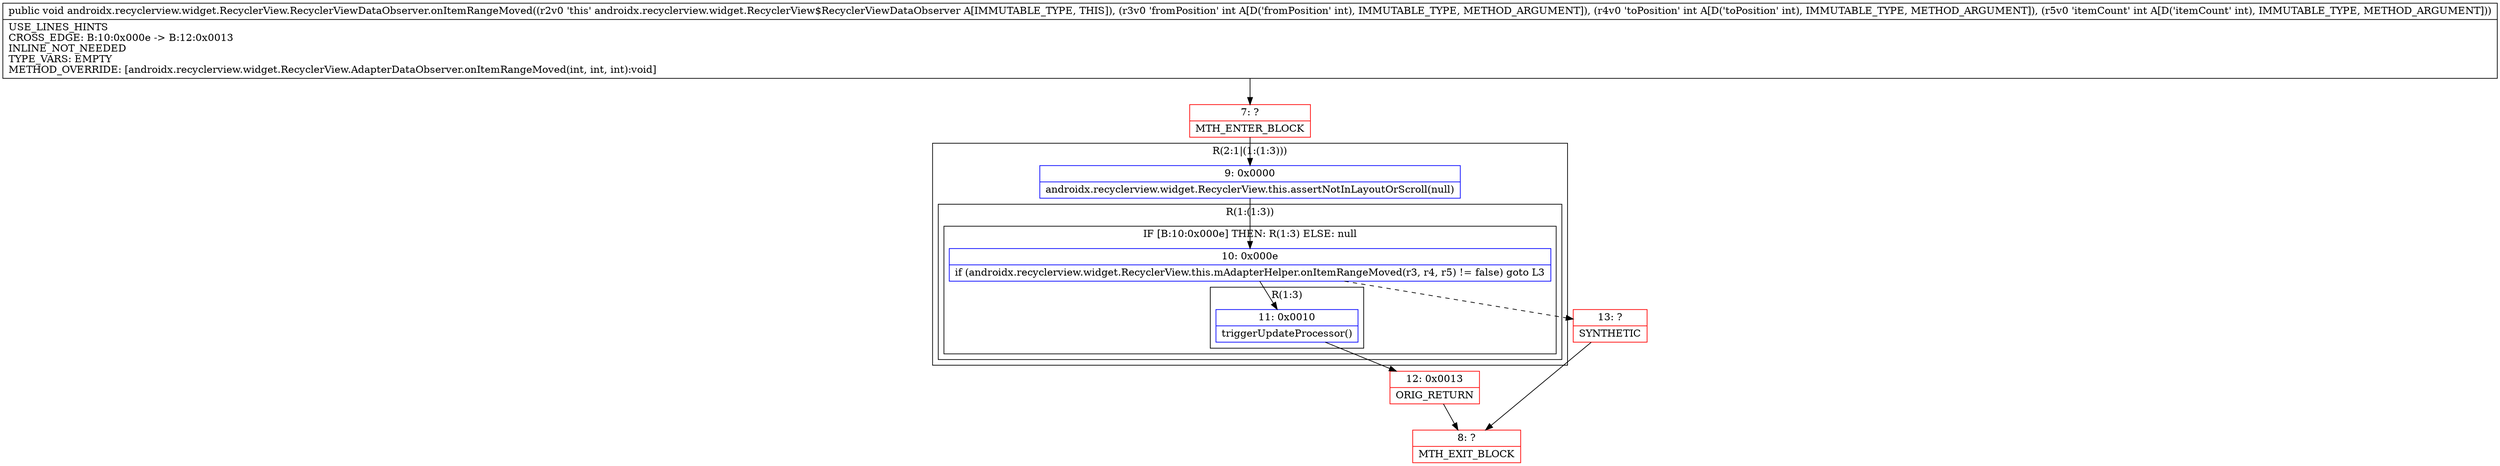 digraph "CFG forandroidx.recyclerview.widget.RecyclerView.RecyclerViewDataObserver.onItemRangeMoved(III)V" {
subgraph cluster_Region_2030640695 {
label = "R(2:1|(1:(1:3)))";
node [shape=record,color=blue];
Node_9 [shape=record,label="{9\:\ 0x0000|androidx.recyclerview.widget.RecyclerView.this.assertNotInLayoutOrScroll(null)\l}"];
subgraph cluster_Region_1291717952 {
label = "R(1:(1:3))";
node [shape=record,color=blue];
subgraph cluster_IfRegion_758806478 {
label = "IF [B:10:0x000e] THEN: R(1:3) ELSE: null";
node [shape=record,color=blue];
Node_10 [shape=record,label="{10\:\ 0x000e|if (androidx.recyclerview.widget.RecyclerView.this.mAdapterHelper.onItemRangeMoved(r3, r4, r5) != false) goto L3\l}"];
subgraph cluster_Region_200204564 {
label = "R(1:3)";
node [shape=record,color=blue];
Node_11 [shape=record,label="{11\:\ 0x0010|triggerUpdateProcessor()\l}"];
}
}
}
}
Node_7 [shape=record,color=red,label="{7\:\ ?|MTH_ENTER_BLOCK\l}"];
Node_12 [shape=record,color=red,label="{12\:\ 0x0013|ORIG_RETURN\l}"];
Node_8 [shape=record,color=red,label="{8\:\ ?|MTH_EXIT_BLOCK\l}"];
Node_13 [shape=record,color=red,label="{13\:\ ?|SYNTHETIC\l}"];
MethodNode[shape=record,label="{public void androidx.recyclerview.widget.RecyclerView.RecyclerViewDataObserver.onItemRangeMoved((r2v0 'this' androidx.recyclerview.widget.RecyclerView$RecyclerViewDataObserver A[IMMUTABLE_TYPE, THIS]), (r3v0 'fromPosition' int A[D('fromPosition' int), IMMUTABLE_TYPE, METHOD_ARGUMENT]), (r4v0 'toPosition' int A[D('toPosition' int), IMMUTABLE_TYPE, METHOD_ARGUMENT]), (r5v0 'itemCount' int A[D('itemCount' int), IMMUTABLE_TYPE, METHOD_ARGUMENT]))  | USE_LINES_HINTS\lCROSS_EDGE: B:10:0x000e \-\> B:12:0x0013\lINLINE_NOT_NEEDED\lTYPE_VARS: EMPTY\lMETHOD_OVERRIDE: [androidx.recyclerview.widget.RecyclerView.AdapterDataObserver.onItemRangeMoved(int, int, int):void]\l}"];
MethodNode -> Node_7;Node_9 -> Node_10;
Node_10 -> Node_11;
Node_10 -> Node_13[style=dashed];
Node_11 -> Node_12;
Node_7 -> Node_9;
Node_12 -> Node_8;
Node_13 -> Node_8;
}

